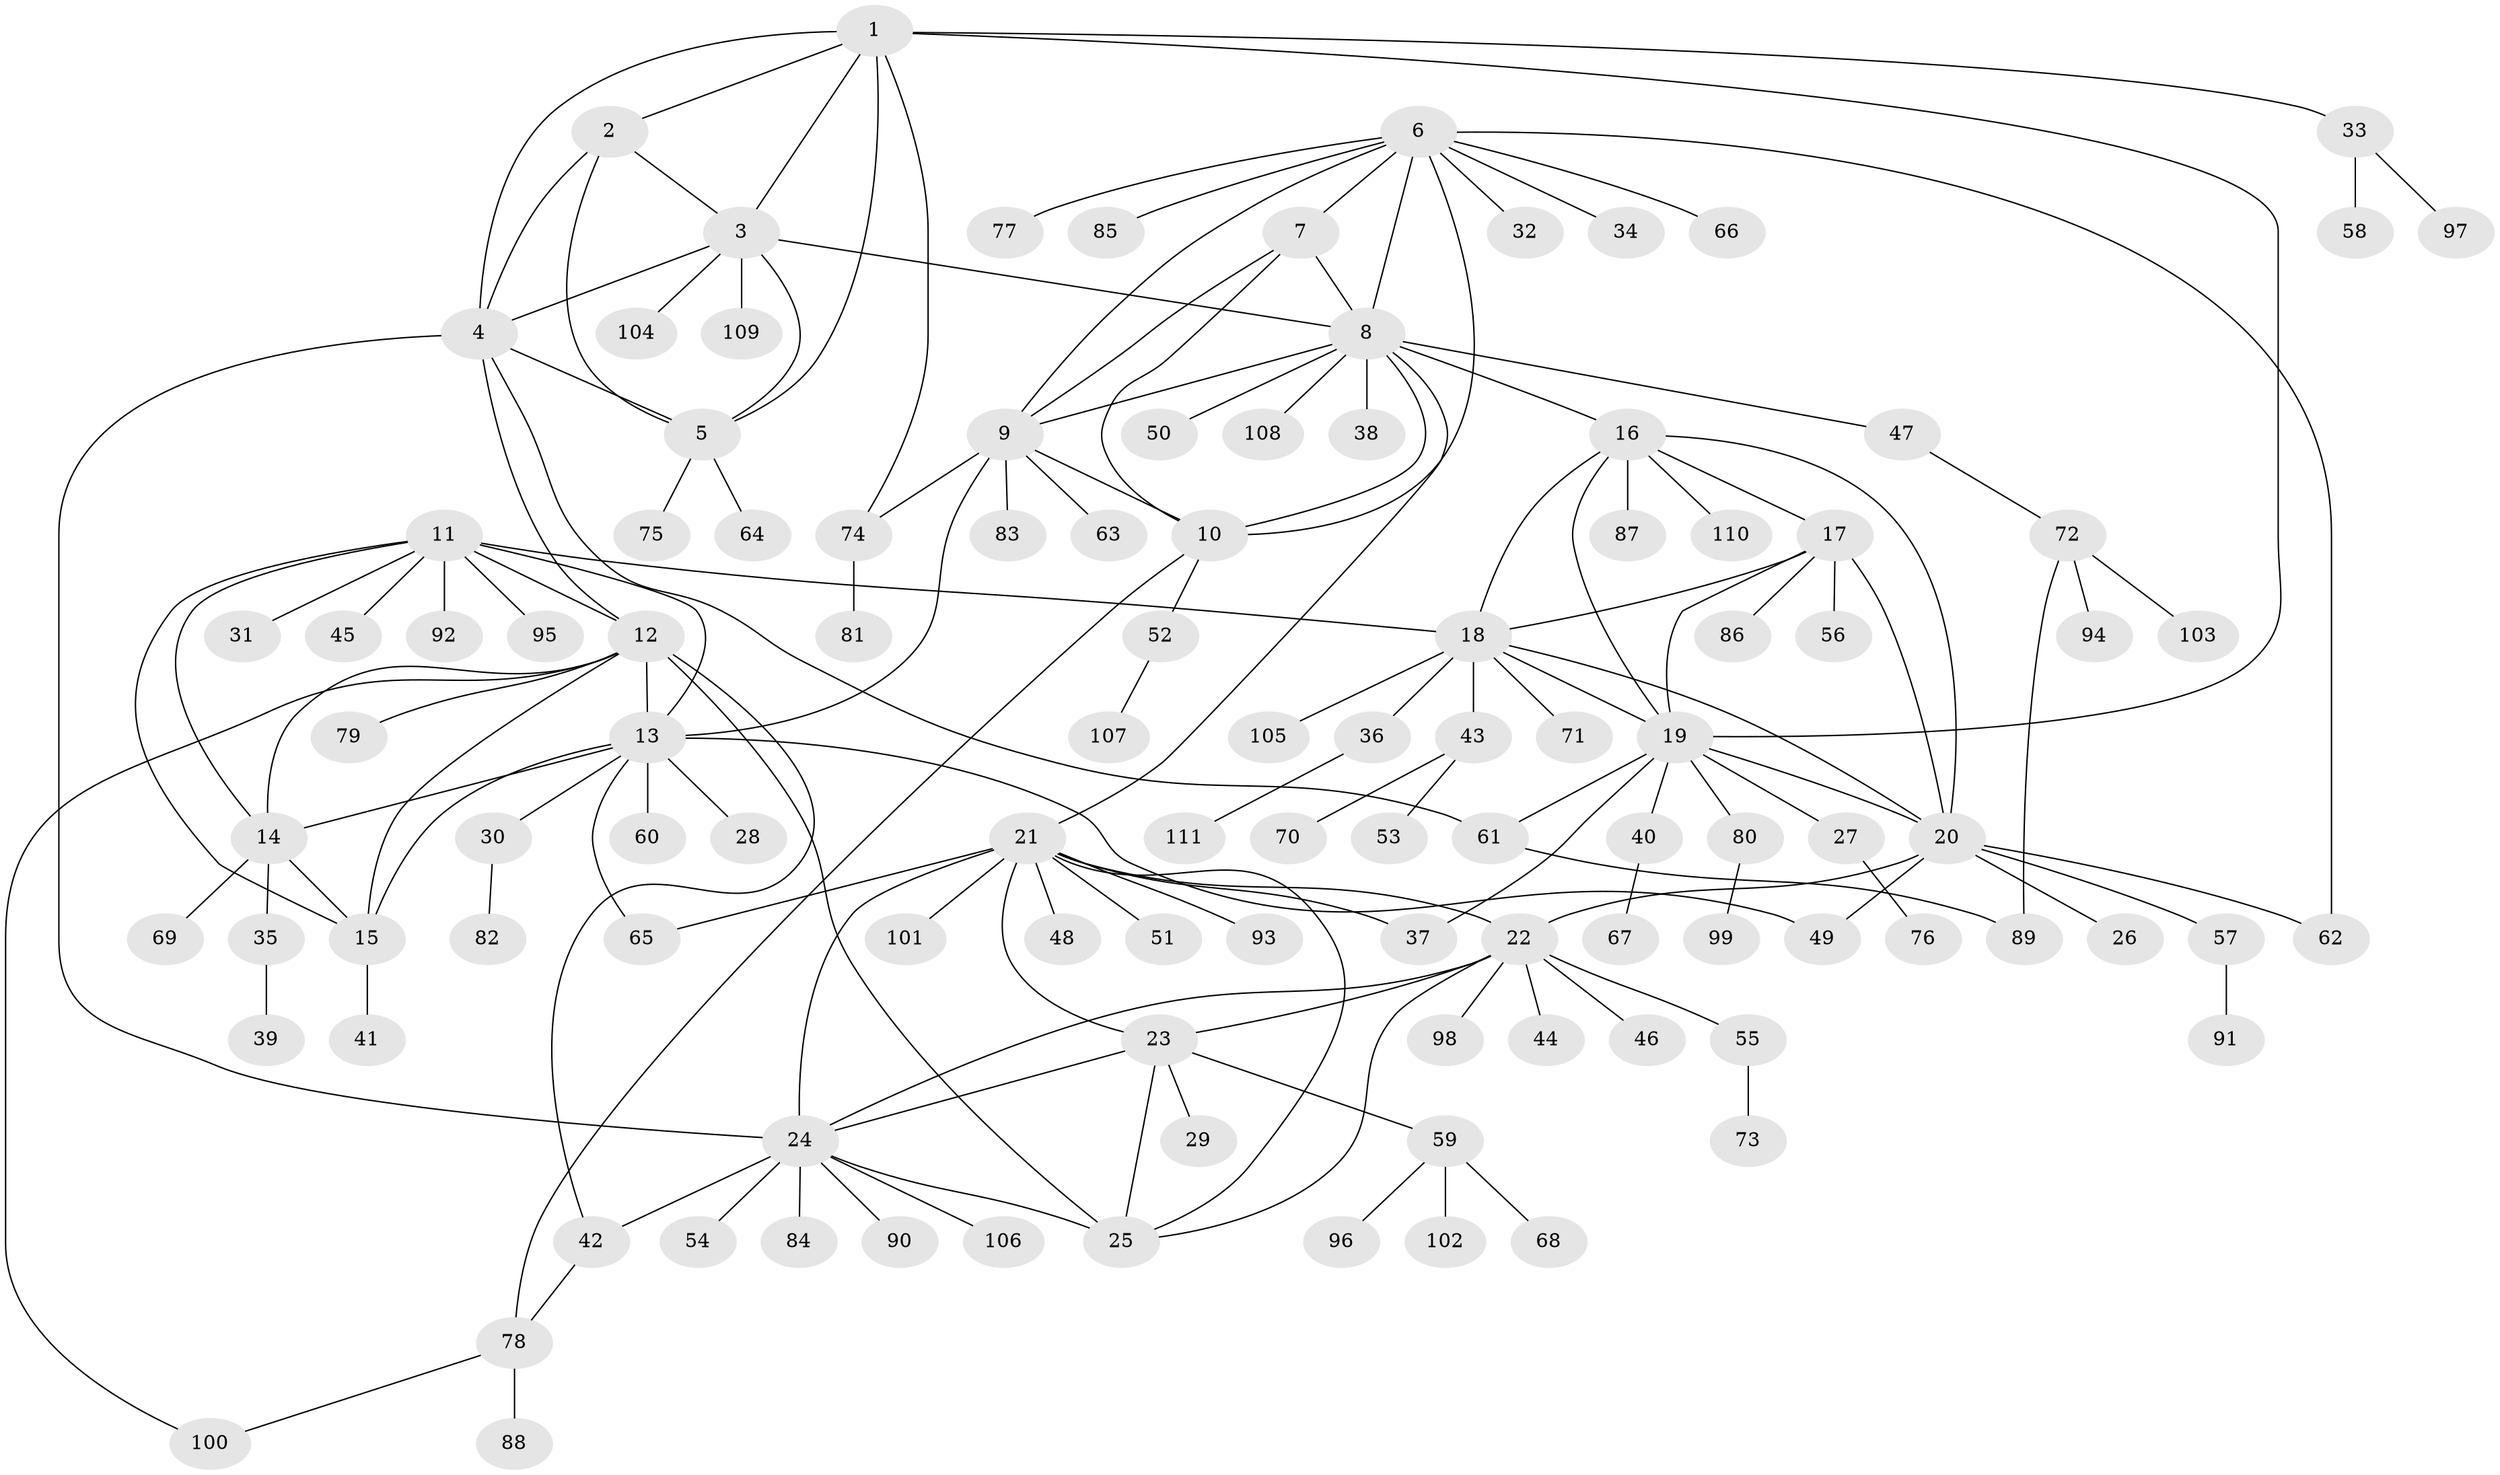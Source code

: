 // Generated by graph-tools (version 1.1) at 2025/02/03/09/25 03:02:52]
// undirected, 111 vertices, 156 edges
graph export_dot {
graph [start="1"]
  node [color=gray90,style=filled];
  1;
  2;
  3;
  4;
  5;
  6;
  7;
  8;
  9;
  10;
  11;
  12;
  13;
  14;
  15;
  16;
  17;
  18;
  19;
  20;
  21;
  22;
  23;
  24;
  25;
  26;
  27;
  28;
  29;
  30;
  31;
  32;
  33;
  34;
  35;
  36;
  37;
  38;
  39;
  40;
  41;
  42;
  43;
  44;
  45;
  46;
  47;
  48;
  49;
  50;
  51;
  52;
  53;
  54;
  55;
  56;
  57;
  58;
  59;
  60;
  61;
  62;
  63;
  64;
  65;
  66;
  67;
  68;
  69;
  70;
  71;
  72;
  73;
  74;
  75;
  76;
  77;
  78;
  79;
  80;
  81;
  82;
  83;
  84;
  85;
  86;
  87;
  88;
  89;
  90;
  91;
  92;
  93;
  94;
  95;
  96;
  97;
  98;
  99;
  100;
  101;
  102;
  103;
  104;
  105;
  106;
  107;
  108;
  109;
  110;
  111;
  1 -- 2;
  1 -- 3;
  1 -- 4;
  1 -- 5;
  1 -- 19;
  1 -- 33;
  1 -- 74;
  2 -- 3;
  2 -- 4;
  2 -- 5;
  3 -- 4;
  3 -- 5;
  3 -- 8;
  3 -- 104;
  3 -- 109;
  4 -- 5;
  4 -- 12;
  4 -- 24;
  4 -- 61;
  5 -- 64;
  5 -- 75;
  6 -- 7;
  6 -- 8;
  6 -- 9;
  6 -- 10;
  6 -- 32;
  6 -- 34;
  6 -- 62;
  6 -- 66;
  6 -- 77;
  6 -- 85;
  7 -- 8;
  7 -- 9;
  7 -- 10;
  8 -- 9;
  8 -- 10;
  8 -- 16;
  8 -- 21;
  8 -- 38;
  8 -- 47;
  8 -- 50;
  8 -- 108;
  9 -- 10;
  9 -- 13;
  9 -- 63;
  9 -- 74;
  9 -- 83;
  10 -- 52;
  10 -- 78;
  11 -- 12;
  11 -- 13;
  11 -- 14;
  11 -- 15;
  11 -- 18;
  11 -- 31;
  11 -- 45;
  11 -- 92;
  11 -- 95;
  12 -- 13;
  12 -- 14;
  12 -- 15;
  12 -- 25;
  12 -- 42;
  12 -- 79;
  12 -- 100;
  13 -- 14;
  13 -- 15;
  13 -- 28;
  13 -- 30;
  13 -- 49;
  13 -- 60;
  13 -- 65;
  14 -- 15;
  14 -- 35;
  14 -- 69;
  15 -- 41;
  16 -- 17;
  16 -- 18;
  16 -- 19;
  16 -- 20;
  16 -- 87;
  16 -- 110;
  17 -- 18;
  17 -- 19;
  17 -- 20;
  17 -- 56;
  17 -- 86;
  18 -- 19;
  18 -- 20;
  18 -- 36;
  18 -- 43;
  18 -- 71;
  18 -- 105;
  19 -- 20;
  19 -- 27;
  19 -- 37;
  19 -- 40;
  19 -- 61;
  19 -- 80;
  20 -- 22;
  20 -- 26;
  20 -- 49;
  20 -- 57;
  20 -- 62;
  21 -- 22;
  21 -- 23;
  21 -- 24;
  21 -- 25;
  21 -- 37;
  21 -- 48;
  21 -- 51;
  21 -- 65;
  21 -- 93;
  21 -- 101;
  22 -- 23;
  22 -- 24;
  22 -- 25;
  22 -- 44;
  22 -- 46;
  22 -- 55;
  22 -- 98;
  23 -- 24;
  23 -- 25;
  23 -- 29;
  23 -- 59;
  24 -- 25;
  24 -- 42;
  24 -- 54;
  24 -- 84;
  24 -- 90;
  24 -- 106;
  27 -- 76;
  30 -- 82;
  33 -- 58;
  33 -- 97;
  35 -- 39;
  36 -- 111;
  40 -- 67;
  42 -- 78;
  43 -- 53;
  43 -- 70;
  47 -- 72;
  52 -- 107;
  55 -- 73;
  57 -- 91;
  59 -- 68;
  59 -- 96;
  59 -- 102;
  61 -- 89;
  72 -- 89;
  72 -- 94;
  72 -- 103;
  74 -- 81;
  78 -- 88;
  78 -- 100;
  80 -- 99;
}

